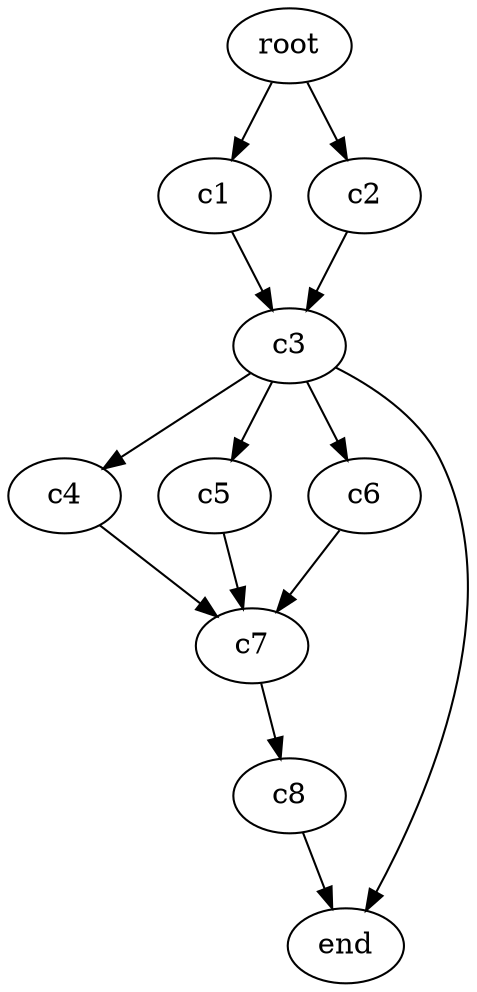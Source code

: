 digraph G {
  c1 [size="2e9"];
  c2 [size="5e9"];
  c3 [size="2e9"];
  c4 [size="5e8"];
  c5 [size="1e10"];
  c6 [size="6e9"];
  c7 [size="3e9"];
  c8 [size="7e9"];

  root -> c1 [size="2e8"];
  root -> c2 [size="1e8"];
  c1 -> c3   [size="5e8"];
  c2 -> c3   [size="5e7"];
  c3 -> c4   [size="5e7"];
  c3 -> c5   [size="5e7"];
  c3 -> c6   [size="5e7"];
  c4 -> c7   [size="3e7"];
  c5 -> c7   [size="3e7"];
  c6 -> c7   [size="3e7"];
  c7 -> c8   [size="3e8"];
  c8 -> end   [size="1e7"];
  c3 -> end  [size="1e8"];
}
